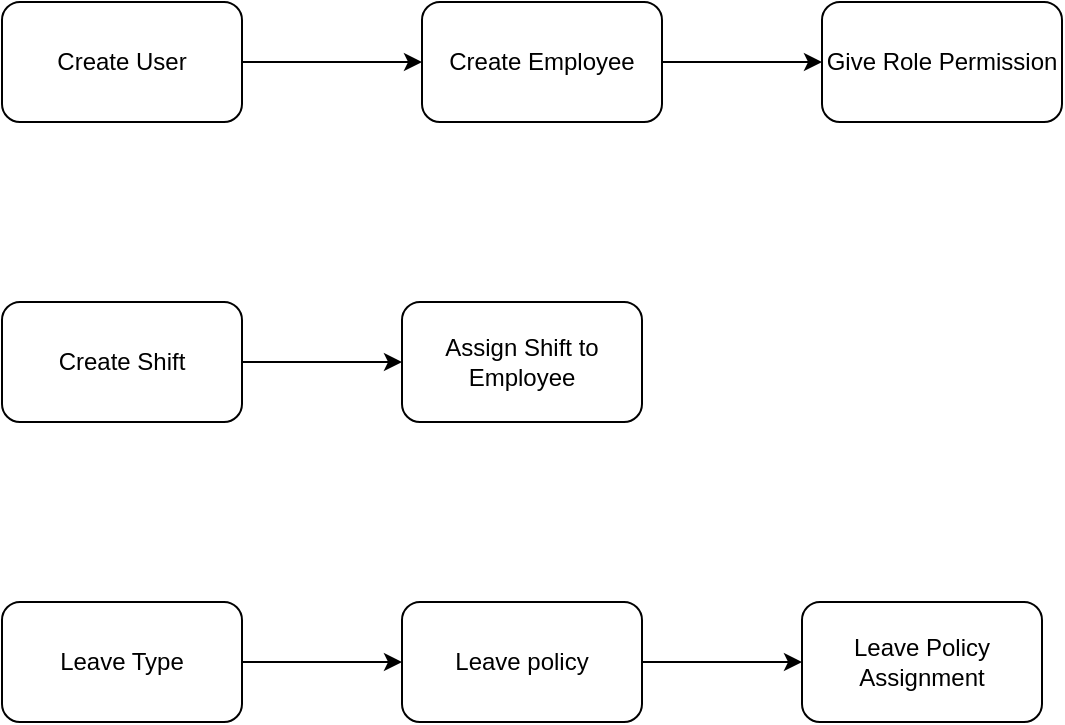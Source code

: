 <mxfile version="24.7.17">
  <diagram id="C5RBs43oDa-KdzZeNtuy" name="Page-1">
    <mxGraphModel dx="880" dy="460" grid="1" gridSize="10" guides="1" tooltips="1" connect="1" arrows="1" fold="1" page="1" pageScale="1" pageWidth="827" pageHeight="1169" math="0" shadow="0">
      <root>
        <mxCell id="WIyWlLk6GJQsqaUBKTNV-0" />
        <mxCell id="WIyWlLk6GJQsqaUBKTNV-1" parent="WIyWlLk6GJQsqaUBKTNV-0" />
        <mxCell id="LTVsYqkKzvhBoSAa_5hR-6" value="" style="edgeStyle=orthogonalEdgeStyle;rounded=0;orthogonalLoop=1;jettySize=auto;html=1;entryX=0;entryY=0.5;entryDx=0;entryDy=0;exitX=1;exitY=0.5;exitDx=0;exitDy=0;" edge="1" parent="WIyWlLk6GJQsqaUBKTNV-1" source="LTVsYqkKzvhBoSAa_5hR-5" target="LTVsYqkKzvhBoSAa_5hR-3">
          <mxGeometry relative="1" as="geometry">
            <mxPoint x="210" y="150" as="sourcePoint" />
          </mxGeometry>
        </mxCell>
        <mxCell id="LTVsYqkKzvhBoSAa_5hR-10" value="" style="edgeStyle=orthogonalEdgeStyle;rounded=0;orthogonalLoop=1;jettySize=auto;html=1;" edge="1" parent="WIyWlLk6GJQsqaUBKTNV-1" source="LTVsYqkKzvhBoSAa_5hR-3" target="LTVsYqkKzvhBoSAa_5hR-9">
          <mxGeometry relative="1" as="geometry" />
        </mxCell>
        <mxCell id="LTVsYqkKzvhBoSAa_5hR-3" value="Create Employee" style="whiteSpace=wrap;html=1;rounded=1;glass=0;strokeWidth=1;shadow=0;" vertex="1" parent="WIyWlLk6GJQsqaUBKTNV-1">
          <mxGeometry x="260" y="80" width="120" height="60" as="geometry" />
        </mxCell>
        <mxCell id="LTVsYqkKzvhBoSAa_5hR-5" value="Create User" style="whiteSpace=wrap;html=1;rounded=1;glass=0;strokeWidth=1;shadow=0;" vertex="1" parent="WIyWlLk6GJQsqaUBKTNV-1">
          <mxGeometry x="50" y="80" width="120" height="60" as="geometry" />
        </mxCell>
        <mxCell id="LTVsYqkKzvhBoSAa_5hR-9" value="Give Role Permission" style="whiteSpace=wrap;html=1;rounded=1;glass=0;strokeWidth=1;shadow=0;" vertex="1" parent="WIyWlLk6GJQsqaUBKTNV-1">
          <mxGeometry x="460" y="80" width="120" height="60" as="geometry" />
        </mxCell>
        <mxCell id="LTVsYqkKzvhBoSAa_5hR-15" value="" style="edgeStyle=orthogonalEdgeStyle;rounded=0;orthogonalLoop=1;jettySize=auto;html=1;" edge="1" parent="WIyWlLk6GJQsqaUBKTNV-1" source="LTVsYqkKzvhBoSAa_5hR-13" target="LTVsYqkKzvhBoSAa_5hR-14">
          <mxGeometry relative="1" as="geometry" />
        </mxCell>
        <mxCell id="LTVsYqkKzvhBoSAa_5hR-13" value="Create Shift" style="rounded=1;whiteSpace=wrap;html=1;" vertex="1" parent="WIyWlLk6GJQsqaUBKTNV-1">
          <mxGeometry x="50" y="230" width="120" height="60" as="geometry" />
        </mxCell>
        <mxCell id="LTVsYqkKzvhBoSAa_5hR-14" value="Assign Shift to Employee" style="whiteSpace=wrap;html=1;rounded=1;" vertex="1" parent="WIyWlLk6GJQsqaUBKTNV-1">
          <mxGeometry x="250" y="230" width="120" height="60" as="geometry" />
        </mxCell>
        <mxCell id="LTVsYqkKzvhBoSAa_5hR-18" value="" style="edgeStyle=orthogonalEdgeStyle;rounded=0;orthogonalLoop=1;jettySize=auto;html=1;" edge="1" parent="WIyWlLk6GJQsqaUBKTNV-1" source="LTVsYqkKzvhBoSAa_5hR-16" target="LTVsYqkKzvhBoSAa_5hR-17">
          <mxGeometry relative="1" as="geometry" />
        </mxCell>
        <mxCell id="LTVsYqkKzvhBoSAa_5hR-16" value="Leave Type" style="rounded=1;whiteSpace=wrap;html=1;" vertex="1" parent="WIyWlLk6GJQsqaUBKTNV-1">
          <mxGeometry x="50" y="380" width="120" height="60" as="geometry" />
        </mxCell>
        <mxCell id="LTVsYqkKzvhBoSAa_5hR-20" value="" style="edgeStyle=orthogonalEdgeStyle;rounded=0;orthogonalLoop=1;jettySize=auto;html=1;" edge="1" parent="WIyWlLk6GJQsqaUBKTNV-1" source="LTVsYqkKzvhBoSAa_5hR-17" target="LTVsYqkKzvhBoSAa_5hR-19">
          <mxGeometry relative="1" as="geometry" />
        </mxCell>
        <mxCell id="LTVsYqkKzvhBoSAa_5hR-17" value="Leave policy" style="whiteSpace=wrap;html=1;rounded=1;" vertex="1" parent="WIyWlLk6GJQsqaUBKTNV-1">
          <mxGeometry x="250" y="380" width="120" height="60" as="geometry" />
        </mxCell>
        <mxCell id="LTVsYqkKzvhBoSAa_5hR-19" value="Leave Policy Assignment" style="whiteSpace=wrap;html=1;rounded=1;" vertex="1" parent="WIyWlLk6GJQsqaUBKTNV-1">
          <mxGeometry x="450" y="380" width="120" height="60" as="geometry" />
        </mxCell>
      </root>
    </mxGraphModel>
  </diagram>
</mxfile>

